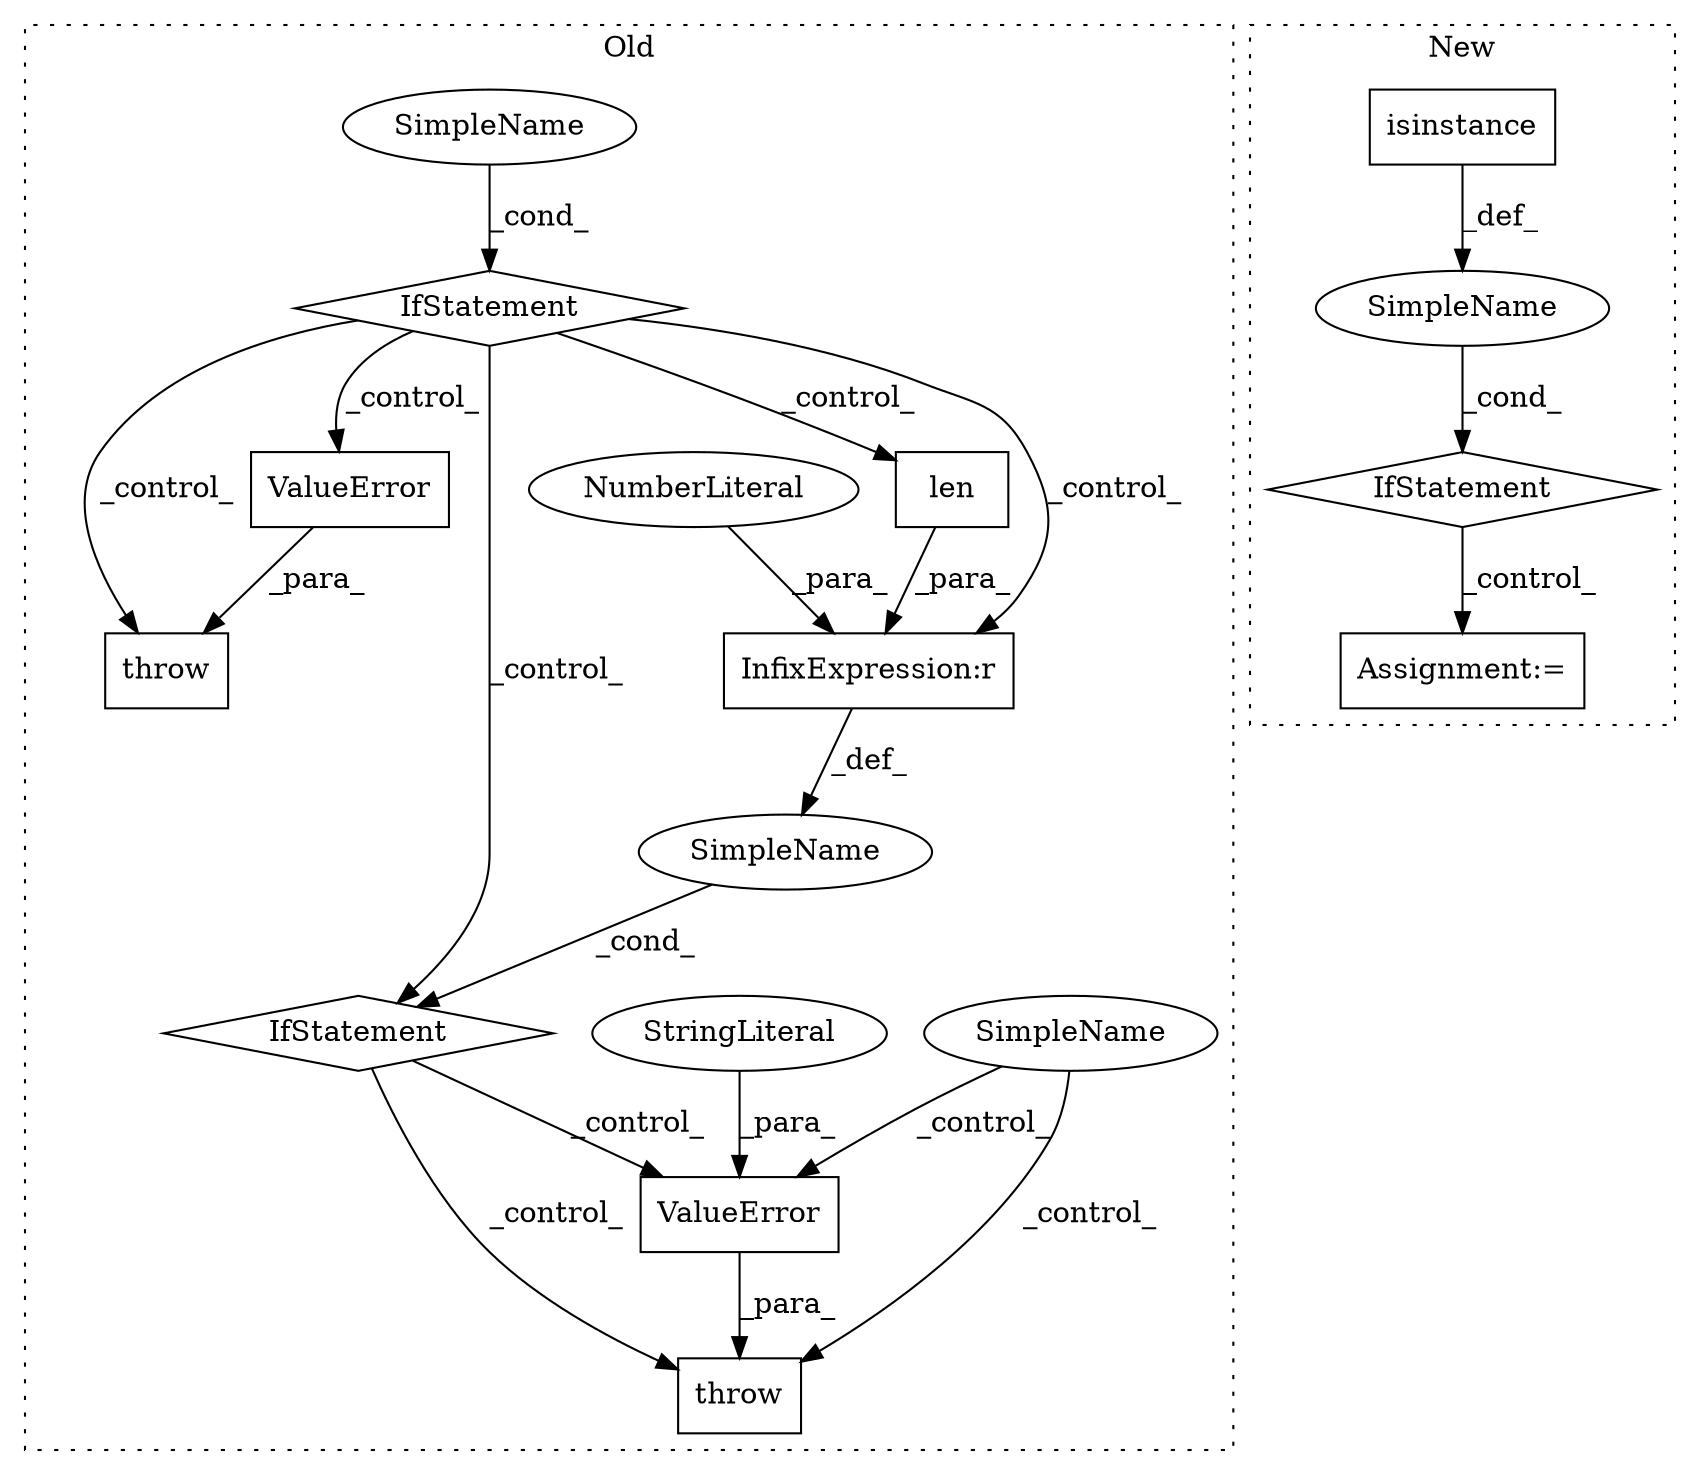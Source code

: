 digraph G {
subgraph cluster0 {
1 [label="ValueError" a="32" s="46194,46249" l="11,1" shape="box"];
3 [label="throw" a="53" s="46188" l="6" shape="box"];
4 [label="IfStatement" a="25" s="46148,46178" l="4,2" shape="diamond"];
5 [label="SimpleName" a="42" s="" l="" shape="ellipse"];
7 [label="IfStatement" a="25" s="46262,46292" l="4,2" shape="diamond"];
8 [label="ValueError" a="32" s="46570,46646" l="11,1" shape="box"];
9 [label="SimpleName" a="42" s="" l="" shape="ellipse"];
10 [label="StringLiteral" a="45" s="46581" l="65" shape="ellipse"];
11 [label="throw" a="53" s="46564" l="6" shape="box"];
12 [label="len" a="32" s="46266,46286" l="4,1" shape="box"];
15 [label="SimpleName" a="42" s="" l="" shape="ellipse"];
16 [label="InfixExpression:r" a="27" s="46287" l="4" shape="box"];
17 [label="NumberLiteral" a="34" s="46291" l="1" shape="ellipse"];
label = "Old";
style="dotted";
}
subgraph cluster1 {
2 [label="isinstance" a="32" s="33590,33613" l="11,1" shape="box"];
6 [label="IfStatement" a="25" s="33586,33614" l="4,2" shape="diamond"];
13 [label="SimpleName" a="42" s="" l="" shape="ellipse"];
14 [label="Assignment:=" a="7" s="33637" l="14" shape="box"];
label = "New";
style="dotted";
}
1 -> 3 [label="_para_"];
2 -> 13 [label="_def_"];
4 -> 7 [label="_control_"];
4 -> 3 [label="_control_"];
4 -> 12 [label="_control_"];
4 -> 16 [label="_control_"];
4 -> 1 [label="_control_"];
5 -> 4 [label="_cond_"];
6 -> 14 [label="_control_"];
7 -> 11 [label="_control_"];
7 -> 8 [label="_control_"];
8 -> 11 [label="_para_"];
9 -> 7 [label="_cond_"];
10 -> 8 [label="_para_"];
12 -> 16 [label="_para_"];
13 -> 6 [label="_cond_"];
15 -> 8 [label="_control_"];
15 -> 11 [label="_control_"];
16 -> 9 [label="_def_"];
17 -> 16 [label="_para_"];
}